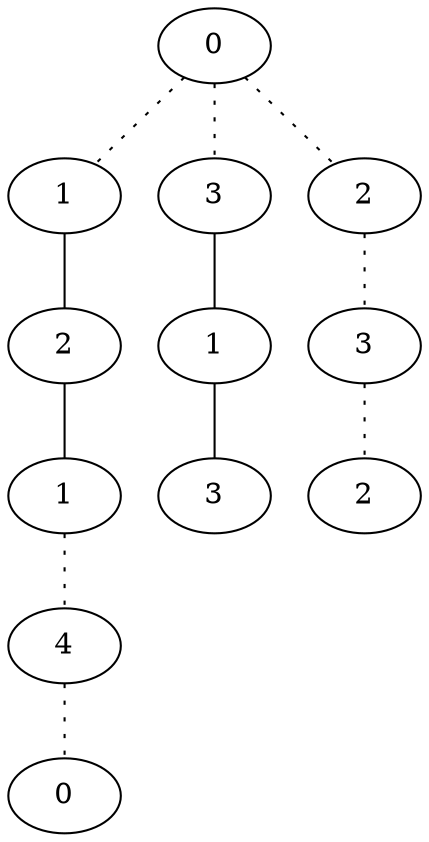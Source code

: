 graph {
a0[label=0];
a1[label=1];
a2[label=2];
a3[label=1];
a4[label=4];
a5[label=0];
a6[label=3];
a7[label=1];
a8[label=3];
a9[label=2];
a10[label=3];
a11[label=2];
a0 -- a1 [style=dotted];
a0 -- a6 [style=dotted];
a0 -- a9 [style=dotted];
a1 -- a2;
a2 -- a3;
a3 -- a4 [style=dotted];
a4 -- a5 [style=dotted];
a6 -- a7;
a7 -- a8;
a9 -- a10 [style=dotted];
a10 -- a11 [style=dotted];
}
